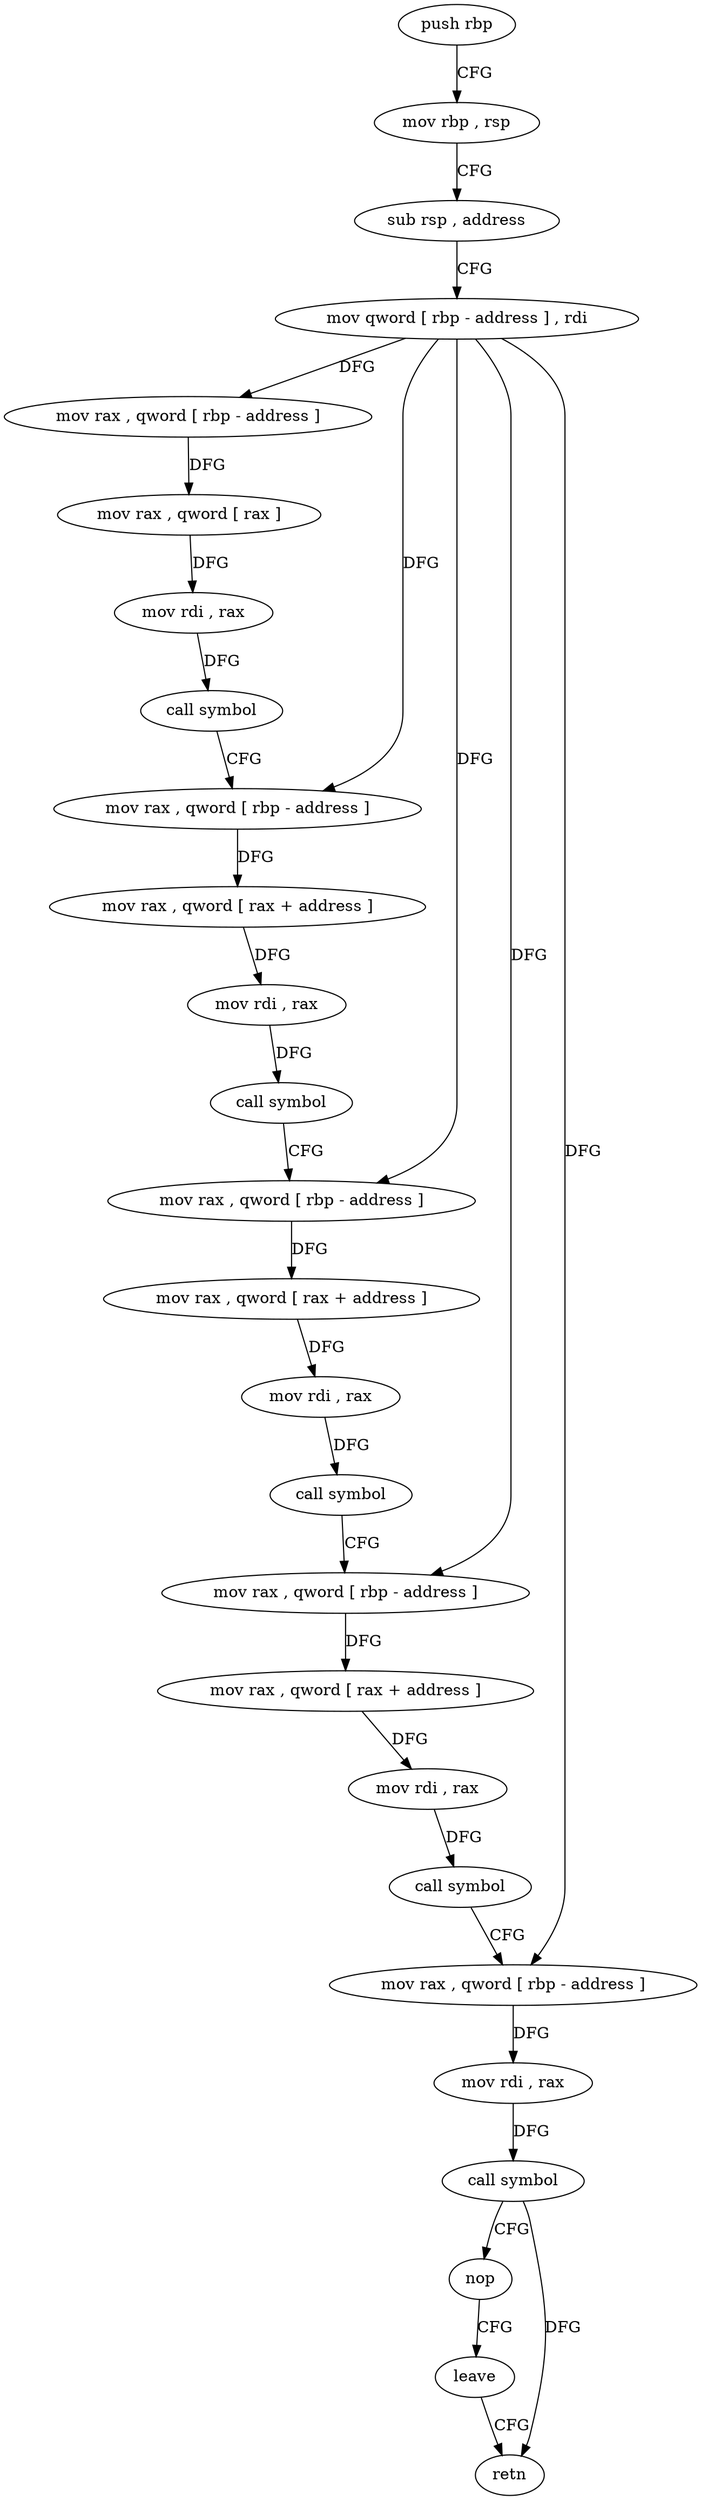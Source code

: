 digraph "func" {
"4414546" [label = "push rbp" ]
"4414547" [label = "mov rbp , rsp" ]
"4414550" [label = "sub rsp , address" ]
"4414554" [label = "mov qword [ rbp - address ] , rdi" ]
"4414558" [label = "mov rax , qword [ rbp - address ]" ]
"4414562" [label = "mov rax , qword [ rax ]" ]
"4414565" [label = "mov rdi , rax" ]
"4414568" [label = "call symbol" ]
"4414573" [label = "mov rax , qword [ rbp - address ]" ]
"4414577" [label = "mov rax , qword [ rax + address ]" ]
"4414581" [label = "mov rdi , rax" ]
"4414584" [label = "call symbol" ]
"4414589" [label = "mov rax , qword [ rbp - address ]" ]
"4414593" [label = "mov rax , qword [ rax + address ]" ]
"4414597" [label = "mov rdi , rax" ]
"4414600" [label = "call symbol" ]
"4414605" [label = "mov rax , qword [ rbp - address ]" ]
"4414609" [label = "mov rax , qword [ rax + address ]" ]
"4414613" [label = "mov rdi , rax" ]
"4414616" [label = "call symbol" ]
"4414621" [label = "mov rax , qword [ rbp - address ]" ]
"4414625" [label = "mov rdi , rax" ]
"4414628" [label = "call symbol" ]
"4414633" [label = "nop" ]
"4414634" [label = "leave" ]
"4414635" [label = "retn" ]
"4414546" -> "4414547" [ label = "CFG" ]
"4414547" -> "4414550" [ label = "CFG" ]
"4414550" -> "4414554" [ label = "CFG" ]
"4414554" -> "4414558" [ label = "DFG" ]
"4414554" -> "4414573" [ label = "DFG" ]
"4414554" -> "4414589" [ label = "DFG" ]
"4414554" -> "4414605" [ label = "DFG" ]
"4414554" -> "4414621" [ label = "DFG" ]
"4414558" -> "4414562" [ label = "DFG" ]
"4414562" -> "4414565" [ label = "DFG" ]
"4414565" -> "4414568" [ label = "DFG" ]
"4414568" -> "4414573" [ label = "CFG" ]
"4414573" -> "4414577" [ label = "DFG" ]
"4414577" -> "4414581" [ label = "DFG" ]
"4414581" -> "4414584" [ label = "DFG" ]
"4414584" -> "4414589" [ label = "CFG" ]
"4414589" -> "4414593" [ label = "DFG" ]
"4414593" -> "4414597" [ label = "DFG" ]
"4414597" -> "4414600" [ label = "DFG" ]
"4414600" -> "4414605" [ label = "CFG" ]
"4414605" -> "4414609" [ label = "DFG" ]
"4414609" -> "4414613" [ label = "DFG" ]
"4414613" -> "4414616" [ label = "DFG" ]
"4414616" -> "4414621" [ label = "CFG" ]
"4414621" -> "4414625" [ label = "DFG" ]
"4414625" -> "4414628" [ label = "DFG" ]
"4414628" -> "4414633" [ label = "CFG" ]
"4414628" -> "4414635" [ label = "DFG" ]
"4414633" -> "4414634" [ label = "CFG" ]
"4414634" -> "4414635" [ label = "CFG" ]
}
